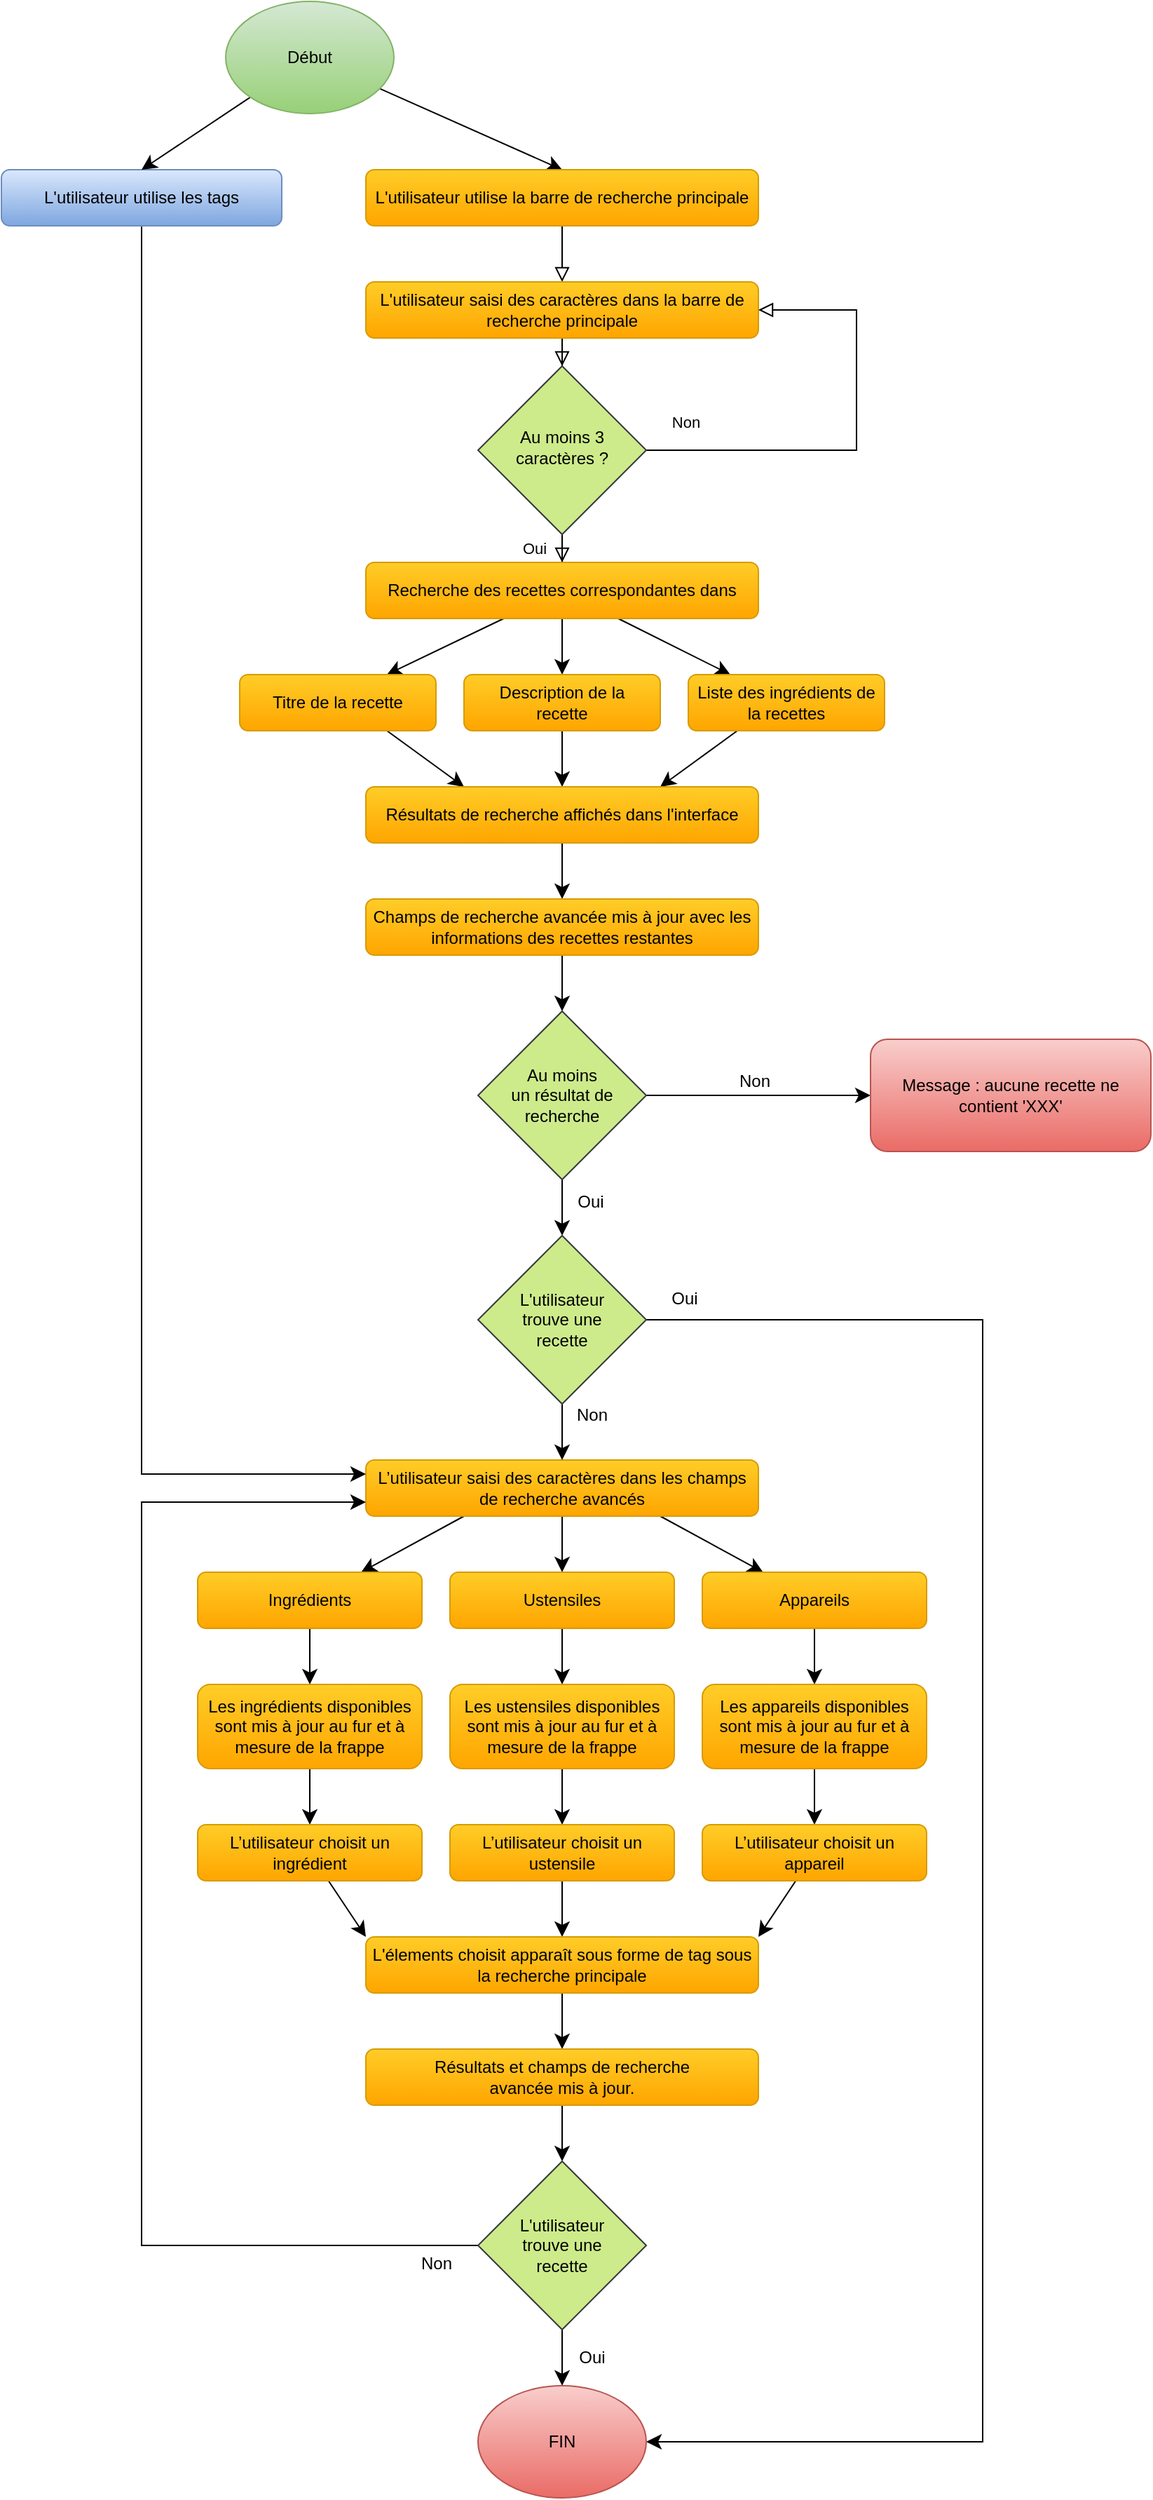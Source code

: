 <mxfile version="26.2.14">
  <diagram id="C5RBs43oDa-KdzZeNtuy" name="Page-1">
    <mxGraphModel dx="2253" dy="1892" grid="1" gridSize="10" guides="1" tooltips="1" connect="1" arrows="1" fold="1" page="1" pageScale="1" pageWidth="827" pageHeight="1169" math="0" shadow="0">
      <root>
        <mxCell id="WIyWlLk6GJQsqaUBKTNV-0" />
        <mxCell id="WIyWlLk6GJQsqaUBKTNV-1" parent="WIyWlLk6GJQsqaUBKTNV-0" />
        <mxCell id="WIyWlLk6GJQsqaUBKTNV-2" value="" style="rounded=0;html=1;jettySize=auto;orthogonalLoop=1;fontSize=11;endArrow=block;endFill=0;endSize=8;strokeWidth=1;shadow=0;labelBackgroundColor=none;edgeStyle=orthogonalEdgeStyle;" parent="WIyWlLk6GJQsqaUBKTNV-1" source="WIyWlLk6GJQsqaUBKTNV-3" target="WIyWlLk6GJQsqaUBKTNV-6" edge="1">
          <mxGeometry relative="1" as="geometry" />
        </mxCell>
        <mxCell id="_05vcIvUHhg8-dl9z8cE-113" value="" style="edgeStyle=none;curved=1;rounded=0;orthogonalLoop=1;jettySize=auto;html=1;fontSize=12;startSize=8;endSize=8;startArrow=block;startFill=0;endArrow=none;" parent="WIyWlLk6GJQsqaUBKTNV-1" source="WIyWlLk6GJQsqaUBKTNV-3" target="_05vcIvUHhg8-dl9z8cE-112" edge="1">
          <mxGeometry relative="1" as="geometry" />
        </mxCell>
        <mxCell id="WIyWlLk6GJQsqaUBKTNV-3" value="L&#39;utilisateur saisi des caractères dans la barre de recherche principale" style="rounded=1;whiteSpace=wrap;html=1;fontSize=12;glass=0;strokeWidth=1;shadow=0;fillColor=#ffcd28;strokeColor=#d79b00;gradientColor=#ffa500;" parent="WIyWlLk6GJQsqaUBKTNV-1" vertex="1">
          <mxGeometry x="200" y="-160" width="280" height="40" as="geometry" />
        </mxCell>
        <mxCell id="WIyWlLk6GJQsqaUBKTNV-4" value="Oui" style="rounded=0;html=1;jettySize=auto;orthogonalLoop=1;fontSize=11;endArrow=block;endFill=0;endSize=8;strokeWidth=1;shadow=0;labelBackgroundColor=none;edgeStyle=orthogonalEdgeStyle;entryX=0.5;entryY=0;entryDx=0;entryDy=0;" parent="WIyWlLk6GJQsqaUBKTNV-1" source="WIyWlLk6GJQsqaUBKTNV-6" target="_05vcIvUHhg8-dl9z8cE-0" edge="1">
          <mxGeometry y="20" relative="1" as="geometry">
            <mxPoint as="offset" />
            <mxPoint x="340" y="90" as="targetPoint" />
          </mxGeometry>
        </mxCell>
        <mxCell id="WIyWlLk6GJQsqaUBKTNV-5" value="Non" style="edgeStyle=orthogonalEdgeStyle;rounded=0;html=1;jettySize=auto;orthogonalLoop=1;fontSize=11;endArrow=block;endFill=0;endSize=8;strokeWidth=1;shadow=0;labelBackgroundColor=none;entryX=1;entryY=0.5;entryDx=0;entryDy=0;exitX=1;exitY=0.5;exitDx=0;exitDy=0;" parent="WIyWlLk6GJQsqaUBKTNV-1" source="WIyWlLk6GJQsqaUBKTNV-6" target="WIyWlLk6GJQsqaUBKTNV-3" edge="1">
          <mxGeometry x="-0.831" y="20" relative="1" as="geometry">
            <mxPoint x="1" as="offset" />
            <mxPoint x="400" y="-10" as="sourcePoint" />
            <mxPoint x="440" y="10" as="targetPoint" />
            <Array as="points">
              <mxPoint x="550" y="-40" />
              <mxPoint x="550" y="-140" />
            </Array>
          </mxGeometry>
        </mxCell>
        <mxCell id="WIyWlLk6GJQsqaUBKTNV-6" value="Au moins 3 caractères ?" style="rhombus;whiteSpace=wrap;html=1;shadow=0;fontFamily=Helvetica;fontSize=12;align=center;strokeWidth=1;spacing=6;spacingTop=-4;fillColor=#cdeb8b;strokeColor=#36393d;" parent="WIyWlLk6GJQsqaUBKTNV-1" vertex="1">
          <mxGeometry x="280" y="-100" width="120" height="120" as="geometry" />
        </mxCell>
        <mxCell id="_05vcIvUHhg8-dl9z8cE-4" value="" style="edgeStyle=none;curved=1;rounded=0;orthogonalLoop=1;jettySize=auto;html=1;fontSize=12;startSize=8;endSize=8;entryX=0.75;entryY=0;entryDx=0;entryDy=0;" parent="WIyWlLk6GJQsqaUBKTNV-1" source="_05vcIvUHhg8-dl9z8cE-0" target="_05vcIvUHhg8-dl9z8cE-3" edge="1">
          <mxGeometry relative="1" as="geometry" />
        </mxCell>
        <mxCell id="_05vcIvUHhg8-dl9z8cE-7" value="" style="edgeStyle=none;curved=1;rounded=0;orthogonalLoop=1;jettySize=auto;html=1;fontSize=12;startSize=8;endSize=8;" parent="WIyWlLk6GJQsqaUBKTNV-1" source="_05vcIvUHhg8-dl9z8cE-0" target="_05vcIvUHhg8-dl9z8cE-6" edge="1">
          <mxGeometry relative="1" as="geometry" />
        </mxCell>
        <mxCell id="_05vcIvUHhg8-dl9z8cE-9" value="" style="edgeStyle=none;curved=1;rounded=0;orthogonalLoop=1;jettySize=auto;html=1;fontSize=12;startSize=8;endSize=8;" parent="WIyWlLk6GJQsqaUBKTNV-1" source="_05vcIvUHhg8-dl9z8cE-0" target="_05vcIvUHhg8-dl9z8cE-8" edge="1">
          <mxGeometry relative="1" as="geometry" />
        </mxCell>
        <mxCell id="_05vcIvUHhg8-dl9z8cE-0" value="Recherche des recettes correspondantes dans" style="rounded=1;whiteSpace=wrap;html=1;fontSize=12;glass=0;strokeWidth=1;shadow=0;fillColor=#ffcd28;gradientColor=#ffa500;strokeColor=#d79b00;" parent="WIyWlLk6GJQsqaUBKTNV-1" vertex="1">
          <mxGeometry x="200" y="40" width="280" height="40" as="geometry" />
        </mxCell>
        <mxCell id="_05vcIvUHhg8-dl9z8cE-11" value="" style="edgeStyle=none;curved=1;rounded=0;orthogonalLoop=1;jettySize=auto;html=1;fontSize=12;startSize=8;endSize=8;entryX=0.25;entryY=0;entryDx=0;entryDy=0;exitX=0.75;exitY=1;exitDx=0;exitDy=0;" parent="WIyWlLk6GJQsqaUBKTNV-1" source="_05vcIvUHhg8-dl9z8cE-3" target="_05vcIvUHhg8-dl9z8cE-28" edge="1">
          <mxGeometry relative="1" as="geometry">
            <mxPoint x="200" y="385" as="targetPoint" />
          </mxGeometry>
        </mxCell>
        <mxCell id="_05vcIvUHhg8-dl9z8cE-3" value="Titre de la recette" style="rounded=1;whiteSpace=wrap;html=1;fontSize=12;glass=0;strokeWidth=1;shadow=0;fillColor=#ffcd28;gradientColor=#ffa500;strokeColor=#d79b00;" parent="WIyWlLk6GJQsqaUBKTNV-1" vertex="1">
          <mxGeometry x="110" y="120" width="140" height="40" as="geometry" />
        </mxCell>
        <mxCell id="_05vcIvUHhg8-dl9z8cE-16" value="" style="edgeStyle=none;curved=1;rounded=0;orthogonalLoop=1;jettySize=auto;html=1;fontSize=12;startSize=8;endSize=8;entryX=0.75;entryY=0;entryDx=0;entryDy=0;exitX=0.25;exitY=1;exitDx=0;exitDy=0;" parent="WIyWlLk6GJQsqaUBKTNV-1" source="_05vcIvUHhg8-dl9z8cE-6" target="_05vcIvUHhg8-dl9z8cE-28" edge="1">
          <mxGeometry relative="1" as="geometry">
            <mxPoint x="480" y="385" as="targetPoint" />
          </mxGeometry>
        </mxCell>
        <mxCell id="_05vcIvUHhg8-dl9z8cE-6" value="Liste des ingrédients de la recettes" style="rounded=1;whiteSpace=wrap;html=1;fontSize=12;glass=0;strokeWidth=1;shadow=0;fillColor=#ffcd28;gradientColor=#ffa500;strokeColor=#d79b00;" parent="WIyWlLk6GJQsqaUBKTNV-1" vertex="1">
          <mxGeometry x="430" y="120" width="140" height="40" as="geometry" />
        </mxCell>
        <mxCell id="_05vcIvUHhg8-dl9z8cE-14" value="" style="edgeStyle=none;curved=1;rounded=0;orthogonalLoop=1;jettySize=auto;html=1;fontSize=12;startSize=8;endSize=8;entryX=0.5;entryY=0;entryDx=0;entryDy=0;" parent="WIyWlLk6GJQsqaUBKTNV-1" source="_05vcIvUHhg8-dl9z8cE-8" target="_05vcIvUHhg8-dl9z8cE-28" edge="1">
          <mxGeometry relative="1" as="geometry">
            <mxPoint x="340" y="385" as="targetPoint" />
          </mxGeometry>
        </mxCell>
        <mxCell id="_05vcIvUHhg8-dl9z8cE-8" value="Description de la&lt;br&gt;recette" style="rounded=1;whiteSpace=wrap;html=1;fontSize=12;glass=0;strokeWidth=1;shadow=0;fillColor=#ffcd28;gradientColor=#ffa500;strokeColor=#d79b00;" parent="WIyWlLk6GJQsqaUBKTNV-1" vertex="1">
          <mxGeometry x="270" y="120" width="140" height="40" as="geometry" />
        </mxCell>
        <mxCell id="_05vcIvUHhg8-dl9z8cE-24" value="Oui" style="edgeStyle=none;curved=1;rounded=0;orthogonalLoop=1;jettySize=auto;html=1;fontSize=12;startSize=8;endSize=8;entryX=0.5;entryY=0;entryDx=0;entryDy=0;" parent="WIyWlLk6GJQsqaUBKTNV-1" source="_05vcIvUHhg8-dl9z8cE-21" target="_05vcIvUHhg8-dl9z8cE-106" edge="1">
          <mxGeometry x="-0.231" y="20" relative="1" as="geometry">
            <mxPoint x="339" y="690" as="targetPoint" />
            <mxPoint as="offset" />
          </mxGeometry>
        </mxCell>
        <mxCell id="_05vcIvUHhg8-dl9z8cE-26" value="Non" style="edgeStyle=none;curved=1;rounded=0;orthogonalLoop=1;jettySize=auto;html=1;fontSize=12;startSize=8;endSize=8;" parent="WIyWlLk6GJQsqaUBKTNV-1" source="_05vcIvUHhg8-dl9z8cE-21" target="_05vcIvUHhg8-dl9z8cE-25" edge="1">
          <mxGeometry x="-0.043" y="10" relative="1" as="geometry">
            <mxPoint as="offset" />
          </mxGeometry>
        </mxCell>
        <mxCell id="_05vcIvUHhg8-dl9z8cE-21" value="Au moins&lt;br&gt;un résultat de recherche" style="rhombus;whiteSpace=wrap;html=1;fillColor=#cdeb8b;strokeColor=#36393d;" parent="WIyWlLk6GJQsqaUBKTNV-1" vertex="1">
          <mxGeometry x="280" y="360" width="120" height="120" as="geometry" />
        </mxCell>
        <mxCell id="_05vcIvUHhg8-dl9z8cE-25" value="Message : aucune recette ne contient &#39;XXX&#39;" style="whiteSpace=wrap;html=1;rounded=1;fillColor=#f8cecc;gradientColor=#ea6b66;strokeColor=#b85450;" parent="WIyWlLk6GJQsqaUBKTNV-1" vertex="1">
          <mxGeometry x="560" y="380" width="200" height="80" as="geometry" />
        </mxCell>
        <mxCell id="_05vcIvUHhg8-dl9z8cE-91" value="" style="edgeStyle=none;curved=1;rounded=0;orthogonalLoop=1;jettySize=auto;html=1;fontSize=12;startSize=8;endSize=8;entryX=0.5;entryY=0;entryDx=0;entryDy=0;" parent="WIyWlLk6GJQsqaUBKTNV-1" source="_05vcIvUHhg8-dl9z8cE-28" target="_05vcIvUHhg8-dl9z8cE-122" edge="1">
          <mxGeometry relative="1" as="geometry" />
        </mxCell>
        <mxCell id="_05vcIvUHhg8-dl9z8cE-28" value="Résultats de recherche affichés dans l&#39;interface" style="rounded=1;whiteSpace=wrap;html=1;fillColor=#ffcd28;gradientColor=#ffa500;strokeColor=#d79b00;" parent="WIyWlLk6GJQsqaUBKTNV-1" vertex="1">
          <mxGeometry x="200" y="200" width="280" height="40" as="geometry" />
        </mxCell>
        <mxCell id="_05vcIvUHhg8-dl9z8cE-73" value="" style="edgeStyle=none;curved=0;rounded=0;orthogonalLoop=1;jettySize=auto;html=1;fontSize=12;startSize=8;endSize=8;entryX=1;entryY=0.5;entryDx=0;entryDy=0;exitX=1;exitY=0.5;exitDx=0;exitDy=0;" parent="WIyWlLk6GJQsqaUBKTNV-1" source="_05vcIvUHhg8-dl9z8cE-106" target="_05vcIvUHhg8-dl9z8cE-110" edge="1">
          <mxGeometry relative="1" as="geometry">
            <mxPoint x="399" y="1775" as="targetPoint" />
            <Array as="points">
              <mxPoint x="640" y="580" />
              <mxPoint x="640" y="990" />
              <mxPoint x="640" y="1380" />
            </Array>
          </mxGeometry>
        </mxCell>
        <mxCell id="_05vcIvUHhg8-dl9z8cE-108" value="Oui" style="edgeLabel;html=1;align=center;verticalAlign=middle;resizable=0;points=[];fontSize=12;" parent="_05vcIvUHhg8-dl9z8cE-73" vertex="1" connectable="0">
          <mxGeometry x="-0.907" y="-3" relative="1" as="geometry">
            <mxPoint x="-33" y="-18" as="offset" />
          </mxGeometry>
        </mxCell>
        <mxCell id="_05vcIvUHhg8-dl9z8cE-45" value="" style="edgeStyle=none;curved=1;rounded=0;orthogonalLoop=1;jettySize=auto;html=1;fontSize=12;startSize=8;endSize=8;exitX=0.75;exitY=1;exitDx=0;exitDy=0;" parent="WIyWlLk6GJQsqaUBKTNV-1" source="_05vcIvUHhg8-dl9z8cE-42" target="_05vcIvUHhg8-dl9z8cE-44" edge="1">
          <mxGeometry relative="1" as="geometry" />
        </mxCell>
        <mxCell id="_05vcIvUHhg8-dl9z8cE-47" value="" style="edgeStyle=none;curved=1;rounded=0;orthogonalLoop=1;jettySize=auto;html=1;fontSize=12;startSize=8;endSize=8;exitX=0.25;exitY=1;exitDx=0;exitDy=0;" parent="WIyWlLk6GJQsqaUBKTNV-1" source="_05vcIvUHhg8-dl9z8cE-42" target="_05vcIvUHhg8-dl9z8cE-46" edge="1">
          <mxGeometry relative="1" as="geometry" />
        </mxCell>
        <mxCell id="_05vcIvUHhg8-dl9z8cE-49" value="" style="edgeStyle=none;curved=1;rounded=0;orthogonalLoop=1;jettySize=auto;html=1;fontSize=12;startSize=8;endSize=8;" parent="WIyWlLk6GJQsqaUBKTNV-1" source="_05vcIvUHhg8-dl9z8cE-42" target="_05vcIvUHhg8-dl9z8cE-48" edge="1">
          <mxGeometry relative="1" as="geometry" />
        </mxCell>
        <mxCell id="_05vcIvUHhg8-dl9z8cE-42" value="L’utilisateur saisi des caractères dans les champs de recherche avancés" style="rounded=1;whiteSpace=wrap;html=1;fillColor=#ffcd28;gradientColor=#ffa500;strokeColor=#d79b00;" parent="WIyWlLk6GJQsqaUBKTNV-1" vertex="1">
          <mxGeometry x="200" y="680" width="280" height="40" as="geometry" />
        </mxCell>
        <mxCell id="_05vcIvUHhg8-dl9z8cE-55" value="" style="edgeStyle=none;curved=1;rounded=0;orthogonalLoop=1;jettySize=auto;html=1;fontSize=12;startSize=8;endSize=8;" parent="WIyWlLk6GJQsqaUBKTNV-1" source="_05vcIvUHhg8-dl9z8cE-44" target="_05vcIvUHhg8-dl9z8cE-54" edge="1">
          <mxGeometry relative="1" as="geometry" />
        </mxCell>
        <mxCell id="_05vcIvUHhg8-dl9z8cE-44" value="Appareils" style="rounded=1;whiteSpace=wrap;html=1;fillColor=#ffcd28;gradientColor=#ffa500;strokeColor=#d79b00;" parent="WIyWlLk6GJQsqaUBKTNV-1" vertex="1">
          <mxGeometry x="440" y="760" width="160" height="40" as="geometry" />
        </mxCell>
        <mxCell id="_05vcIvUHhg8-dl9z8cE-51" value="" style="edgeStyle=none;curved=1;rounded=0;orthogonalLoop=1;jettySize=auto;html=1;fontSize=12;startSize=8;endSize=8;" parent="WIyWlLk6GJQsqaUBKTNV-1" source="_05vcIvUHhg8-dl9z8cE-46" target="_05vcIvUHhg8-dl9z8cE-50" edge="1">
          <mxGeometry relative="1" as="geometry" />
        </mxCell>
        <mxCell id="_05vcIvUHhg8-dl9z8cE-46" value="Ingrédients" style="rounded=1;whiteSpace=wrap;html=1;fillColor=#ffcd28;gradientColor=#ffa500;strokeColor=#d79b00;" parent="WIyWlLk6GJQsqaUBKTNV-1" vertex="1">
          <mxGeometry x="80" y="760" width="160" height="40" as="geometry" />
        </mxCell>
        <mxCell id="_05vcIvUHhg8-dl9z8cE-53" value="" style="edgeStyle=none;curved=1;rounded=0;orthogonalLoop=1;jettySize=auto;html=1;fontSize=12;startSize=8;endSize=8;" parent="WIyWlLk6GJQsqaUBKTNV-1" source="_05vcIvUHhg8-dl9z8cE-48" target="_05vcIvUHhg8-dl9z8cE-52" edge="1">
          <mxGeometry relative="1" as="geometry" />
        </mxCell>
        <mxCell id="_05vcIvUHhg8-dl9z8cE-48" value="Ustensiles" style="rounded=1;whiteSpace=wrap;html=1;fillColor=#ffcd28;gradientColor=#ffa500;strokeColor=#d79b00;" parent="WIyWlLk6GJQsqaUBKTNV-1" vertex="1">
          <mxGeometry x="260" y="760" width="160" height="40" as="geometry" />
        </mxCell>
        <mxCell id="_05vcIvUHhg8-dl9z8cE-57" value="" style="edgeStyle=none;curved=1;rounded=0;orthogonalLoop=1;jettySize=auto;html=1;fontSize=12;startSize=8;endSize=8;" parent="WIyWlLk6GJQsqaUBKTNV-1" source="_05vcIvUHhg8-dl9z8cE-50" target="_05vcIvUHhg8-dl9z8cE-56" edge="1">
          <mxGeometry relative="1" as="geometry" />
        </mxCell>
        <mxCell id="_05vcIvUHhg8-dl9z8cE-50" value="Les ingrédients disponibles sont mis à jour au fur et à mesure de la frappe" style="rounded=1;whiteSpace=wrap;html=1;fillColor=#ffcd28;gradientColor=#ffa500;strokeColor=#d79b00;" parent="WIyWlLk6GJQsqaUBKTNV-1" vertex="1">
          <mxGeometry x="80" y="840" width="160" height="60" as="geometry" />
        </mxCell>
        <mxCell id="_05vcIvUHhg8-dl9z8cE-59" value="" style="edgeStyle=none;curved=1;rounded=0;orthogonalLoop=1;jettySize=auto;html=1;fontSize=12;startSize=8;endSize=8;" parent="WIyWlLk6GJQsqaUBKTNV-1" source="_05vcIvUHhg8-dl9z8cE-52" target="_05vcIvUHhg8-dl9z8cE-58" edge="1">
          <mxGeometry relative="1" as="geometry" />
        </mxCell>
        <mxCell id="_05vcIvUHhg8-dl9z8cE-52" value="Les&amp;nbsp;ustensiles disponibles sont mis à jour au fur et à mesure de la frappe" style="rounded=1;whiteSpace=wrap;html=1;fillColor=#ffcd28;gradientColor=#ffa500;strokeColor=#d79b00;" parent="WIyWlLk6GJQsqaUBKTNV-1" vertex="1">
          <mxGeometry x="260" y="840" width="160" height="60" as="geometry" />
        </mxCell>
        <mxCell id="_05vcIvUHhg8-dl9z8cE-61" value="" style="edgeStyle=none;curved=1;rounded=0;orthogonalLoop=1;jettySize=auto;html=1;fontSize=12;startSize=8;endSize=8;" parent="WIyWlLk6GJQsqaUBKTNV-1" source="_05vcIvUHhg8-dl9z8cE-54" target="_05vcIvUHhg8-dl9z8cE-60" edge="1">
          <mxGeometry relative="1" as="geometry" />
        </mxCell>
        <mxCell id="_05vcIvUHhg8-dl9z8cE-54" value="Les&amp;nbsp;appareils disponibles sont mis à jour au fur et à mesure de la frappe" style="rounded=1;whiteSpace=wrap;html=1;fillColor=#ffcd28;gradientColor=#ffa500;strokeColor=#d79b00;" parent="WIyWlLk6GJQsqaUBKTNV-1" vertex="1">
          <mxGeometry x="440" y="840" width="160" height="60" as="geometry" />
        </mxCell>
        <mxCell id="_05vcIvUHhg8-dl9z8cE-63" value="" style="edgeStyle=none;curved=1;rounded=0;orthogonalLoop=1;jettySize=auto;html=1;fontSize=12;startSize=8;endSize=8;entryX=0;entryY=0;entryDx=0;entryDy=0;" parent="WIyWlLk6GJQsqaUBKTNV-1" source="_05vcIvUHhg8-dl9z8cE-56" target="_05vcIvUHhg8-dl9z8cE-62" edge="1">
          <mxGeometry relative="1" as="geometry" />
        </mxCell>
        <mxCell id="_05vcIvUHhg8-dl9z8cE-56" value="L’utilisateur choisit un ingrédient" style="rounded=1;whiteSpace=wrap;html=1;fillColor=#ffcd28;gradientColor=#ffa500;strokeColor=#d79b00;" parent="WIyWlLk6GJQsqaUBKTNV-1" vertex="1">
          <mxGeometry x="80" y="940" width="160" height="40" as="geometry" />
        </mxCell>
        <mxCell id="_05vcIvUHhg8-dl9z8cE-64" value="" style="edgeStyle=none;curved=1;rounded=0;orthogonalLoop=1;jettySize=auto;html=1;fontSize=12;startSize=8;endSize=8;" parent="WIyWlLk6GJQsqaUBKTNV-1" source="_05vcIvUHhg8-dl9z8cE-58" target="_05vcIvUHhg8-dl9z8cE-62" edge="1">
          <mxGeometry relative="1" as="geometry" />
        </mxCell>
        <mxCell id="_05vcIvUHhg8-dl9z8cE-58" value="L’utilisateur choisit un ustensile" style="rounded=1;whiteSpace=wrap;html=1;fillColor=#ffcd28;gradientColor=#ffa500;strokeColor=#d79b00;" parent="WIyWlLk6GJQsqaUBKTNV-1" vertex="1">
          <mxGeometry x="260" y="940" width="160" height="40" as="geometry" />
        </mxCell>
        <mxCell id="_05vcIvUHhg8-dl9z8cE-66" value="" style="edgeStyle=none;curved=1;rounded=0;orthogonalLoop=1;jettySize=auto;html=1;fontSize=12;startSize=8;endSize=8;entryX=1;entryY=0;entryDx=0;entryDy=0;" parent="WIyWlLk6GJQsqaUBKTNV-1" source="_05vcIvUHhg8-dl9z8cE-60" target="_05vcIvUHhg8-dl9z8cE-62" edge="1">
          <mxGeometry relative="1" as="geometry">
            <mxPoint x="479" y="1440" as="targetPoint" />
          </mxGeometry>
        </mxCell>
        <mxCell id="_05vcIvUHhg8-dl9z8cE-60" value="L’utilisateur choisit un appareil" style="rounded=1;whiteSpace=wrap;html=1;fillColor=#ffcd28;gradientColor=#ffa500;strokeColor=#d79b00;" parent="WIyWlLk6GJQsqaUBKTNV-1" vertex="1">
          <mxGeometry x="440" y="940" width="160" height="40" as="geometry" />
        </mxCell>
        <mxCell id="_05vcIvUHhg8-dl9z8cE-68" value="" style="edgeStyle=none;curved=1;rounded=0;orthogonalLoop=1;jettySize=auto;html=1;fontSize=12;startSize=8;endSize=8;" parent="WIyWlLk6GJQsqaUBKTNV-1" source="_05vcIvUHhg8-dl9z8cE-62" target="_05vcIvUHhg8-dl9z8cE-67" edge="1">
          <mxGeometry relative="1" as="geometry" />
        </mxCell>
        <mxCell id="_05vcIvUHhg8-dl9z8cE-62" value="L&#39;élements choisit apparaît sous forme de tag sous la recherche principale" style="rounded=1;whiteSpace=wrap;html=1;fillColor=#ffcd28;gradientColor=#ffa500;strokeColor=#d79b00;" parent="WIyWlLk6GJQsqaUBKTNV-1" vertex="1">
          <mxGeometry x="200" y="1020" width="280" height="40" as="geometry" />
        </mxCell>
        <mxCell id="_05vcIvUHhg8-dl9z8cE-99" value="" style="edgeStyle=none;curved=1;rounded=0;orthogonalLoop=1;jettySize=auto;html=1;fontSize=12;startSize=8;endSize=8;entryX=0.5;entryY=0;entryDx=0;entryDy=0;" parent="WIyWlLk6GJQsqaUBKTNV-1" source="_05vcIvUHhg8-dl9z8cE-67" target="_05vcIvUHhg8-dl9z8cE-100" edge="1">
          <mxGeometry relative="1" as="geometry">
            <mxPoint x="339.655" y="1210.345" as="targetPoint" />
          </mxGeometry>
        </mxCell>
        <mxCell id="_05vcIvUHhg8-dl9z8cE-67" value="Résultats et champs de recherche&lt;br&gt; avancée mis à jour." style="rounded=1;whiteSpace=wrap;html=1;fillColor=#ffcd28;gradientColor=#ffa500;strokeColor=#d79b00;" parent="WIyWlLk6GJQsqaUBKTNV-1" vertex="1">
          <mxGeometry x="200" y="1100" width="280" height="40" as="geometry" />
        </mxCell>
        <mxCell id="_05vcIvUHhg8-dl9z8cE-96" value="" style="edgeStyle=none;curved=0;rounded=0;orthogonalLoop=1;jettySize=auto;html=1;fontSize=12;startSize=8;endSize=8;entryX=0;entryY=0.25;entryDx=0;entryDy=0;exitX=0.5;exitY=1;exitDx=0;exitDy=0;" parent="WIyWlLk6GJQsqaUBKTNV-1" source="_05vcIvUHhg8-dl9z8cE-94" target="_05vcIvUHhg8-dl9z8cE-42" edge="1">
          <mxGeometry relative="1" as="geometry">
            <mxPoint x="41" y="115" as="sourcePoint" />
            <mxPoint x="280" y="1010" as="targetPoint" />
            <Array as="points">
              <mxPoint x="40" y="690" />
            </Array>
          </mxGeometry>
        </mxCell>
        <mxCell id="_05vcIvUHhg8-dl9z8cE-94" value="L&#39;utilisateur utilise les tags" style="rounded=1;whiteSpace=wrap;html=1;fillColor=#dae8fc;gradientColor=#7ea6e0;strokeColor=#6c8ebf;" parent="WIyWlLk6GJQsqaUBKTNV-1" vertex="1">
          <mxGeometry x="-60" y="-240" width="200" height="40" as="geometry" />
        </mxCell>
        <mxCell id="_05vcIvUHhg8-dl9z8cE-102" value="Oui" style="edgeStyle=none;curved=1;rounded=0;orthogonalLoop=1;jettySize=auto;html=1;fontSize=12;startSize=8;endSize=8;entryX=0.5;entryY=0;entryDx=0;entryDy=0;" parent="WIyWlLk6GJQsqaUBKTNV-1" source="_05vcIvUHhg8-dl9z8cE-100" target="_05vcIvUHhg8-dl9z8cE-110" edge="1">
          <mxGeometry y="21" relative="1" as="geometry">
            <mxPoint x="339" y="1350" as="targetPoint" />
            <mxPoint as="offset" />
          </mxGeometry>
        </mxCell>
        <mxCell id="_05vcIvUHhg8-dl9z8cE-104" value="" style="edgeStyle=none;curved=0;rounded=0;orthogonalLoop=1;jettySize=auto;html=1;fontSize=12;startSize=8;endSize=8;entryX=0;entryY=0.75;entryDx=0;entryDy=0;" parent="WIyWlLk6GJQsqaUBKTNV-1" source="_05vcIvUHhg8-dl9z8cE-100" target="_05vcIvUHhg8-dl9z8cE-42" edge="1">
          <mxGeometry relative="1" as="geometry">
            <mxPoint x="149" y="1645" as="targetPoint" />
            <Array as="points">
              <mxPoint x="40" y="1240" />
              <mxPoint x="40" y="710" />
            </Array>
          </mxGeometry>
        </mxCell>
        <mxCell id="_05vcIvUHhg8-dl9z8cE-105" value="&lt;div&gt;Non&lt;/div&gt;&lt;div&gt;&lt;br&gt;&lt;/div&gt;" style="edgeLabel;html=1;align=center;verticalAlign=middle;resizable=0;points=[];fontSize=12;" parent="_05vcIvUHhg8-dl9z8cE-104" vertex="1" connectable="0">
          <mxGeometry x="-0.185" y="-1" relative="1" as="geometry">
            <mxPoint x="209" y="159" as="offset" />
          </mxGeometry>
        </mxCell>
        <mxCell id="_05vcIvUHhg8-dl9z8cE-100" value="L&#39;utilisateur&lt;br&gt;trouve une&lt;br&gt;recette" style="rhombus;whiteSpace=wrap;html=1;fillColor=#cdeb8b;strokeColor=#36393d;" parent="WIyWlLk6GJQsqaUBKTNV-1" vertex="1">
          <mxGeometry x="280" y="1180" width="120" height="120" as="geometry" />
        </mxCell>
        <mxCell id="_05vcIvUHhg8-dl9z8cE-107" value="" style="edgeStyle=none;curved=1;rounded=0;orthogonalLoop=1;jettySize=auto;html=1;fontSize=12;startSize=8;endSize=8;entryX=0.5;entryY=0;entryDx=0;entryDy=0;" parent="WIyWlLk6GJQsqaUBKTNV-1" source="_05vcIvUHhg8-dl9z8cE-106" target="_05vcIvUHhg8-dl9z8cE-42" edge="1">
          <mxGeometry relative="1" as="geometry">
            <mxPoint x="339" y="870" as="targetPoint" />
          </mxGeometry>
        </mxCell>
        <mxCell id="_05vcIvUHhg8-dl9z8cE-109" value="Non" style="edgeLabel;html=1;align=center;verticalAlign=middle;resizable=0;points=[];fontSize=12;" parent="_05vcIvUHhg8-dl9z8cE-107" vertex="1" connectable="0">
          <mxGeometry x="-0.171" y="-1" relative="1" as="geometry">
            <mxPoint x="22" y="-9" as="offset" />
          </mxGeometry>
        </mxCell>
        <mxCell id="_05vcIvUHhg8-dl9z8cE-106" value="L&#39;utilisateur&lt;br&gt;trouve une&lt;br&gt;recette" style="rhombus;whiteSpace=wrap;html=1;fillColor=#cdeb8b;strokeColor=#36393d;" parent="WIyWlLk6GJQsqaUBKTNV-1" vertex="1">
          <mxGeometry x="280" y="520" width="120" height="120" as="geometry" />
        </mxCell>
        <mxCell id="_05vcIvUHhg8-dl9z8cE-110" value="FIN" style="ellipse;whiteSpace=wrap;html=1;fillColor=#f8cecc;strokeColor=#b85450;gradientColor=#ea6b66;" parent="WIyWlLk6GJQsqaUBKTNV-1" vertex="1">
          <mxGeometry x="280" y="1340" width="120" height="80" as="geometry" />
        </mxCell>
        <mxCell id="_05vcIvUHhg8-dl9z8cE-115" value="" style="edgeStyle=none;curved=1;rounded=0;orthogonalLoop=1;jettySize=auto;html=1;fontSize=12;startSize=8;endSize=8;entryX=0.5;entryY=0;entryDx=0;entryDy=0;" parent="WIyWlLk6GJQsqaUBKTNV-1" source="_05vcIvUHhg8-dl9z8cE-111" target="_05vcIvUHhg8-dl9z8cE-112" edge="1">
          <mxGeometry relative="1" as="geometry">
            <mxPoint x="370" y="-360" as="targetPoint" />
          </mxGeometry>
        </mxCell>
        <mxCell id="_05vcIvUHhg8-dl9z8cE-117" value="" style="edgeStyle=none;curved=1;rounded=0;orthogonalLoop=1;jettySize=auto;html=1;fontSize=12;startSize=8;endSize=8;entryX=0.5;entryY=0;entryDx=0;entryDy=0;" parent="WIyWlLk6GJQsqaUBKTNV-1" source="_05vcIvUHhg8-dl9z8cE-111" target="_05vcIvUHhg8-dl9z8cE-94" edge="1">
          <mxGeometry relative="1" as="geometry">
            <mxPoint x="10" y="-360" as="targetPoint" />
          </mxGeometry>
        </mxCell>
        <mxCell id="_05vcIvUHhg8-dl9z8cE-111" value="Début" style="ellipse;whiteSpace=wrap;html=1;fillColor=#d5e8d4;strokeColor=#82b366;gradientColor=#97d077;" parent="WIyWlLk6GJQsqaUBKTNV-1" vertex="1">
          <mxGeometry x="100" y="-360" width="120" height="80" as="geometry" />
        </mxCell>
        <mxCell id="_05vcIvUHhg8-dl9z8cE-112" value="L&#39;utilisateur utilise la barre de recherche principale" style="rounded=1;whiteSpace=wrap;html=1;fontSize=12;glass=0;strokeWidth=1;shadow=0;fillColor=#ffcd28;strokeColor=#d79b00;gradientColor=#ffa500;" parent="WIyWlLk6GJQsqaUBKTNV-1" vertex="1">
          <mxGeometry x="200" y="-240" width="280" height="40" as="geometry" />
        </mxCell>
        <mxCell id="_05vcIvUHhg8-dl9z8cE-124" value="" style="edgeStyle=none;curved=1;rounded=0;orthogonalLoop=1;jettySize=auto;html=1;fontSize=12;startSize=8;endSize=8;entryX=0.5;entryY=0;entryDx=0;entryDy=0;" parent="WIyWlLk6GJQsqaUBKTNV-1" source="_05vcIvUHhg8-dl9z8cE-122" target="_05vcIvUHhg8-dl9z8cE-21" edge="1">
          <mxGeometry relative="1" as="geometry">
            <mxPoint x="165" y="704" as="targetPoint" />
          </mxGeometry>
        </mxCell>
        <mxCell id="_05vcIvUHhg8-dl9z8cE-122" value="Champs de recherche avancée mis à jour avec les informations des recettes restantes" style="rounded=1;whiteSpace=wrap;html=1;fillColor=#ffcd28;gradientColor=#ffa500;strokeColor=#d79b00;" parent="WIyWlLk6GJQsqaUBKTNV-1" vertex="1">
          <mxGeometry x="200" y="280" width="280" height="40" as="geometry" />
        </mxCell>
      </root>
    </mxGraphModel>
  </diagram>
</mxfile>
